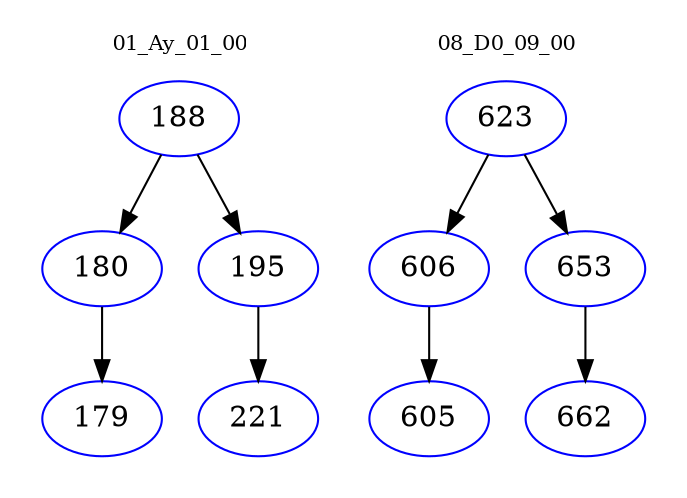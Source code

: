 digraph{
subgraph cluster_0 {
color = white
label = "01_Ay_01_00";
fontsize=10;
T0_188 [label="188", color="blue"]
T0_188 -> T0_180 [color="black"]
T0_180 [label="180", color="blue"]
T0_180 -> T0_179 [color="black"]
T0_179 [label="179", color="blue"]
T0_188 -> T0_195 [color="black"]
T0_195 [label="195", color="blue"]
T0_195 -> T0_221 [color="black"]
T0_221 [label="221", color="blue"]
}
subgraph cluster_1 {
color = white
label = "08_D0_09_00";
fontsize=10;
T1_623 [label="623", color="blue"]
T1_623 -> T1_606 [color="black"]
T1_606 [label="606", color="blue"]
T1_606 -> T1_605 [color="black"]
T1_605 [label="605", color="blue"]
T1_623 -> T1_653 [color="black"]
T1_653 [label="653", color="blue"]
T1_653 -> T1_662 [color="black"]
T1_662 [label="662", color="blue"]
}
}
